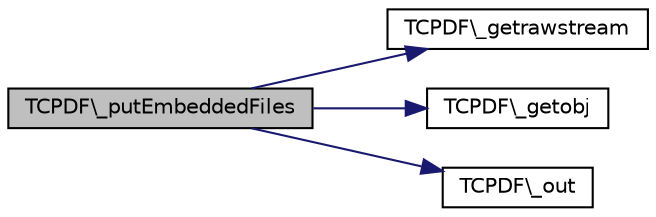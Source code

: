 digraph G
{
  edge [fontname="Helvetica",fontsize="10",labelfontname="Helvetica",labelfontsize="10"];
  node [fontname="Helvetica",fontsize="10",shape=record];
  rankdir="LR";
  Node1 [label="TCPDF\\_putEmbeddedFiles",height=0.2,width=0.4,color="black", fillcolor="grey75", style="filled" fontcolor="black"];
  Node1 -> Node2 [color="midnightblue",fontsize="10",style="solid",fontname="Helvetica"];
  Node2 [label="TCPDF\\_getrawstream",height=0.2,width=0.4,color="black", fillcolor="white", style="filled",URL="$classTCPDF.html#a7c7c1beebd83fa777197a842f2ca73eb",tooltip="get raw output stream."];
  Node1 -> Node3 [color="midnightblue",fontsize="10",style="solid",fontname="Helvetica"];
  Node3 [label="TCPDF\\_getobj",height=0.2,width=0.4,color="black", fillcolor="white", style="filled",URL="$classTCPDF.html#a1ef3c591556f7668c8a62b81e98da8a1",tooltip="Return the starting object string for the selected object ID."];
  Node1 -> Node4 [color="midnightblue",fontsize="10",style="solid",fontname="Helvetica"];
  Node4 [label="TCPDF\\_out",height=0.2,width=0.4,color="black", fillcolor="white", style="filled",URL="$classTCPDF.html#ac57877b76c37aef3195ad45731715b9e",tooltip="Output a string to the document."];
}
